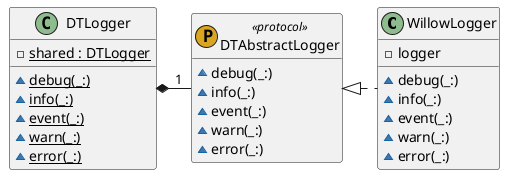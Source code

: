 @startuml
' STYLE START
hide empty members
skinparam shadowing false
' STYLE END


class "WillowLogger" as WillowLogger << (C, DarkSeaGreen) >> { 
  -logger
  ~debug(_:)
  ~info(_:)
  ~event(_:)
  ~warn(_:)
  ~error(_:)
}
class "DTLogger" as DTLogger << (C, DarkSeaGreen) >> { 
  -{static} shared : DTLogger
  ~{static} debug(_:)
  ~{static} info(_:)
  ~{static} event(_:)
  ~{static} warn(_:)
  ~{static} error(_:)
}
class "DTAbstractLogger" as DTAbstractLogger << (P, GoldenRod) protocol >> { 
  ~debug(_:)
  ~info(_:)
  ~event(_:)
  ~warn(_:)
  ~error(_:)
}
' WillowLogger -|> DTAbstractLogger : inherits
DTAbstractLogger <|. WillowLogger
DTLogger *- "1" DTAbstractLogger

@enduml
